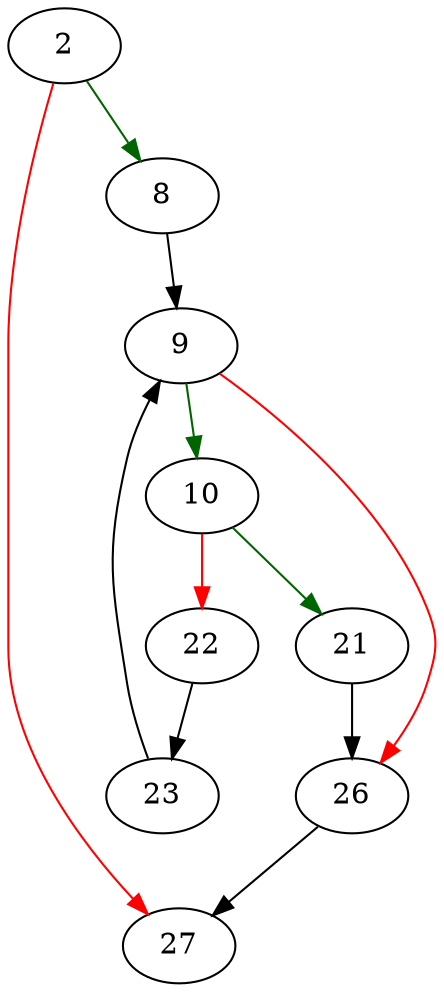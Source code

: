 strict digraph "sqlite3SchemaToIndex" {
	// Node definitions.
	2 [entry=true];
	8;
	27;
	9;
	10;
	26;
	21;
	22;
	23;

	// Edge definitions.
	2 -> 8 [
		color=darkgreen
		cond=true
	];
	2 -> 27 [
		color=red
		cond=false
	];
	8 -> 9;
	9 -> 10 [
		color=darkgreen
		cond=true
	];
	9 -> 26 [
		color=red
		cond=false
	];
	10 -> 21 [
		color=darkgreen
		cond=true
	];
	10 -> 22 [
		color=red
		cond=false
	];
	26 -> 27;
	21 -> 26;
	22 -> 23;
	23 -> 9;
}